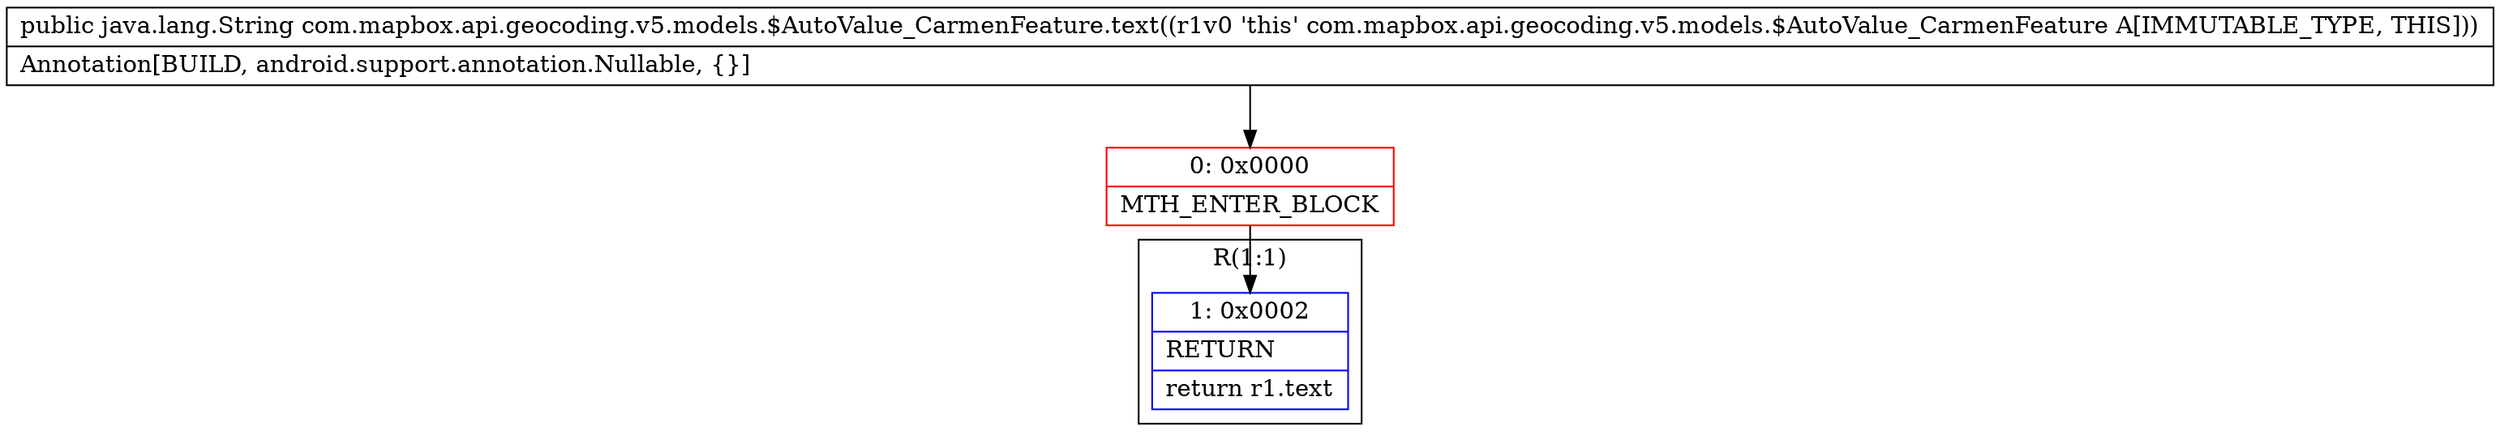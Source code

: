 digraph "CFG forcom.mapbox.api.geocoding.v5.models.$AutoValue_CarmenFeature.text()Ljava\/lang\/String;" {
subgraph cluster_Region_2100571022 {
label = "R(1:1)";
node [shape=record,color=blue];
Node_1 [shape=record,label="{1\:\ 0x0002|RETURN\l|return r1.text\l}"];
}
Node_0 [shape=record,color=red,label="{0\:\ 0x0000|MTH_ENTER_BLOCK\l}"];
MethodNode[shape=record,label="{public java.lang.String com.mapbox.api.geocoding.v5.models.$AutoValue_CarmenFeature.text((r1v0 'this' com.mapbox.api.geocoding.v5.models.$AutoValue_CarmenFeature A[IMMUTABLE_TYPE, THIS]))  | Annotation[BUILD, android.support.annotation.Nullable, \{\}]\l}"];
MethodNode -> Node_0;
Node_0 -> Node_1;
}

